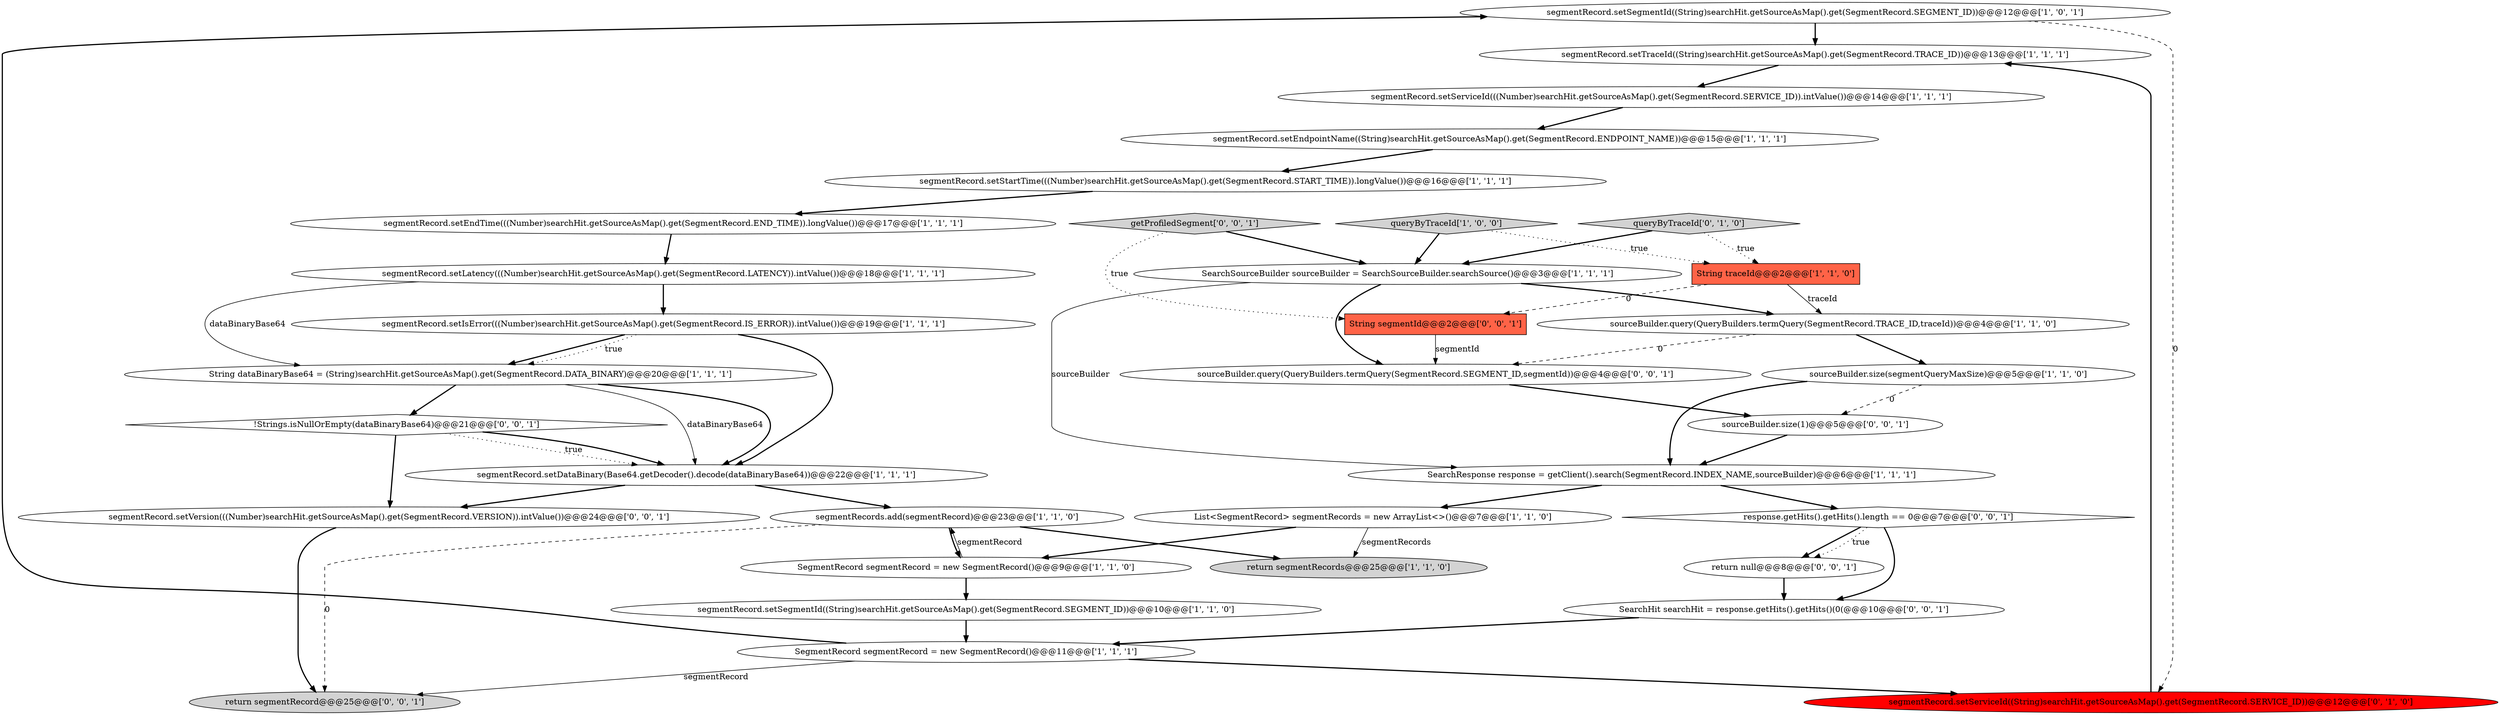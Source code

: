 digraph {
6 [style = filled, label = "segmentRecord.setSegmentId((String)searchHit.getSourceAsMap().get(SegmentRecord.SEGMENT_ID))@@@12@@@['1', '0', '1']", fillcolor = white, shape = ellipse image = "AAA0AAABBB1BBB"];
27 [style = filled, label = "String segmentId@@@2@@@['0', '0', '1']", fillcolor = tomato, shape = box image = "AAA0AAABBB3BBB"];
20 [style = filled, label = "sourceBuilder.size(segmentQueryMaxSize)@@@5@@@['1', '1', '0']", fillcolor = white, shape = ellipse image = "AAA0AAABBB1BBB"];
17 [style = filled, label = "SegmentRecord segmentRecord = new SegmentRecord()@@@11@@@['1', '1', '1']", fillcolor = white, shape = ellipse image = "AAA0AAABBB1BBB"];
31 [style = filled, label = "sourceBuilder.query(QueryBuilders.termQuery(SegmentRecord.SEGMENT_ID,segmentId))@@@4@@@['0', '0', '1']", fillcolor = white, shape = ellipse image = "AAA0AAABBB3BBB"];
13 [style = filled, label = "segmentRecord.setSegmentId((String)searchHit.getSourceAsMap().get(SegmentRecord.SEGMENT_ID))@@@10@@@['1', '1', '0']", fillcolor = white, shape = ellipse image = "AAA0AAABBB1BBB"];
18 [style = filled, label = "SearchResponse response = getClient().search(SegmentRecord.INDEX_NAME,sourceBuilder)@@@6@@@['1', '1', '1']", fillcolor = white, shape = ellipse image = "AAA0AAABBB1BBB"];
24 [style = filled, label = "return null@@@8@@@['0', '0', '1']", fillcolor = white, shape = ellipse image = "AAA0AAABBB3BBB"];
8 [style = filled, label = "List<SegmentRecord> segmentRecords = new ArrayList<>()@@@7@@@['1', '1', '0']", fillcolor = white, shape = ellipse image = "AAA0AAABBB1BBB"];
25 [style = filled, label = "getProfiledSegment['0', '0', '1']", fillcolor = lightgray, shape = diamond image = "AAA0AAABBB3BBB"];
10 [style = filled, label = "segmentRecords.add(segmentRecord)@@@23@@@['1', '1', '0']", fillcolor = white, shape = ellipse image = "AAA0AAABBB1BBB"];
32 [style = filled, label = "sourceBuilder.size(1)@@@5@@@['0', '0', '1']", fillcolor = white, shape = ellipse image = "AAA0AAABBB3BBB"];
2 [style = filled, label = "String dataBinaryBase64 = (String)searchHit.getSourceAsMap().get(SegmentRecord.DATA_BINARY)@@@20@@@['1', '1', '1']", fillcolor = white, shape = ellipse image = "AAA0AAABBB1BBB"];
0 [style = filled, label = "segmentRecord.setServiceId(((Number)searchHit.getSourceAsMap().get(SegmentRecord.SERVICE_ID)).intValue())@@@14@@@['1', '1', '1']", fillcolor = white, shape = ellipse image = "AAA0AAABBB1BBB"];
19 [style = filled, label = "segmentRecord.setEndpointName((String)searchHit.getSourceAsMap().get(SegmentRecord.ENDPOINT_NAME))@@@15@@@['1', '1', '1']", fillcolor = white, shape = ellipse image = "AAA0AAABBB1BBB"];
12 [style = filled, label = "SearchSourceBuilder sourceBuilder = SearchSourceBuilder.searchSource()@@@3@@@['1', '1', '1']", fillcolor = white, shape = ellipse image = "AAA0AAABBB1BBB"];
5 [style = filled, label = "String traceId@@@2@@@['1', '1', '0']", fillcolor = tomato, shape = box image = "AAA0AAABBB1BBB"];
4 [style = filled, label = "return segmentRecords@@@25@@@['1', '1', '0']", fillcolor = lightgray, shape = ellipse image = "AAA0AAABBB1BBB"];
28 [style = filled, label = "SearchHit searchHit = response.getHits().getHits()(0(@@@10@@@['0', '0', '1']", fillcolor = white, shape = ellipse image = "AAA0AAABBB3BBB"];
29 [style = filled, label = "response.getHits().getHits().length == 0@@@7@@@['0', '0', '1']", fillcolor = white, shape = diamond image = "AAA0AAABBB3BBB"];
9 [style = filled, label = "segmentRecord.setLatency(((Number)searchHit.getSourceAsMap().get(SegmentRecord.LATENCY)).intValue())@@@18@@@['1', '1', '1']", fillcolor = white, shape = ellipse image = "AAA0AAABBB1BBB"];
3 [style = filled, label = "segmentRecord.setTraceId((String)searchHit.getSourceAsMap().get(SegmentRecord.TRACE_ID))@@@13@@@['1', '1', '1']", fillcolor = white, shape = ellipse image = "AAA0AAABBB1BBB"];
11 [style = filled, label = "queryByTraceId['1', '0', '0']", fillcolor = lightgray, shape = diamond image = "AAA0AAABBB1BBB"];
33 [style = filled, label = "segmentRecord.setVersion(((Number)searchHit.getSourceAsMap().get(SegmentRecord.VERSION)).intValue())@@@24@@@['0', '0', '1']", fillcolor = white, shape = ellipse image = "AAA0AAABBB3BBB"];
22 [style = filled, label = "queryByTraceId['0', '1', '0']", fillcolor = lightgray, shape = diamond image = "AAA0AAABBB2BBB"];
15 [style = filled, label = "segmentRecord.setIsError(((Number)searchHit.getSourceAsMap().get(SegmentRecord.IS_ERROR)).intValue())@@@19@@@['1', '1', '1']", fillcolor = white, shape = ellipse image = "AAA0AAABBB1BBB"];
7 [style = filled, label = "segmentRecord.setStartTime(((Number)searchHit.getSourceAsMap().get(SegmentRecord.START_TIME)).longValue())@@@16@@@['1', '1', '1']", fillcolor = white, shape = ellipse image = "AAA0AAABBB1BBB"];
16 [style = filled, label = "sourceBuilder.query(QueryBuilders.termQuery(SegmentRecord.TRACE_ID,traceId))@@@4@@@['1', '1', '0']", fillcolor = white, shape = ellipse image = "AAA0AAABBB1BBB"];
23 [style = filled, label = "segmentRecord.setServiceId((String)searchHit.getSourceAsMap().get(SegmentRecord.SERVICE_ID))@@@12@@@['0', '1', '0']", fillcolor = red, shape = ellipse image = "AAA1AAABBB2BBB"];
21 [style = filled, label = "segmentRecord.setDataBinary(Base64.getDecoder().decode(dataBinaryBase64))@@@22@@@['1', '1', '1']", fillcolor = white, shape = ellipse image = "AAA0AAABBB1BBB"];
1 [style = filled, label = "segmentRecord.setEndTime(((Number)searchHit.getSourceAsMap().get(SegmentRecord.END_TIME)).longValue())@@@17@@@['1', '1', '1']", fillcolor = white, shape = ellipse image = "AAA0AAABBB1BBB"];
14 [style = filled, label = "SegmentRecord segmentRecord = new SegmentRecord()@@@9@@@['1', '1', '0']", fillcolor = white, shape = ellipse image = "AAA0AAABBB1BBB"];
30 [style = filled, label = "!Strings.isNullOrEmpty(dataBinaryBase64)@@@21@@@['0', '0', '1']", fillcolor = white, shape = diamond image = "AAA0AAABBB3BBB"];
26 [style = filled, label = "return segmentRecord@@@25@@@['0', '0', '1']", fillcolor = lightgray, shape = ellipse image = "AAA0AAABBB3BBB"];
6->3 [style = bold, label=""];
21->10 [style = bold, label=""];
24->28 [style = bold, label=""];
15->2 [style = bold, label=""];
14->10 [style = solid, label="segmentRecord"];
7->1 [style = bold, label=""];
30->33 [style = bold, label=""];
16->31 [style = dashed, label="0"];
9->2 [style = solid, label="dataBinaryBase64"];
17->6 [style = bold, label=""];
10->14 [style = bold, label=""];
8->4 [style = solid, label="segmentRecords"];
0->19 [style = bold, label=""];
15->21 [style = bold, label=""];
31->32 [style = bold, label=""];
15->2 [style = dotted, label="true"];
21->33 [style = bold, label=""];
17->26 [style = solid, label="segmentRecord"];
27->31 [style = solid, label="segmentId"];
8->14 [style = bold, label=""];
11->12 [style = bold, label=""];
23->3 [style = bold, label=""];
12->16 [style = bold, label=""];
11->5 [style = dotted, label="true"];
30->21 [style = dotted, label="true"];
12->18 [style = solid, label="sourceBuilder"];
17->23 [style = bold, label=""];
3->0 [style = bold, label=""];
1->9 [style = bold, label=""];
33->26 [style = bold, label=""];
22->5 [style = dotted, label="true"];
29->28 [style = bold, label=""];
20->18 [style = bold, label=""];
13->17 [style = bold, label=""];
5->16 [style = solid, label="traceId"];
18->29 [style = bold, label=""];
30->21 [style = bold, label=""];
5->27 [style = dashed, label="0"];
10->26 [style = dashed, label="0"];
25->12 [style = bold, label=""];
2->21 [style = solid, label="dataBinaryBase64"];
2->21 [style = bold, label=""];
9->15 [style = bold, label=""];
22->12 [style = bold, label=""];
10->4 [style = bold, label=""];
28->17 [style = bold, label=""];
18->8 [style = bold, label=""];
20->32 [style = dashed, label="0"];
14->13 [style = bold, label=""];
32->18 [style = bold, label=""];
2->30 [style = bold, label=""];
25->27 [style = dotted, label="true"];
29->24 [style = bold, label=""];
16->20 [style = bold, label=""];
29->24 [style = dotted, label="true"];
19->7 [style = bold, label=""];
12->31 [style = bold, label=""];
6->23 [style = dashed, label="0"];
}
